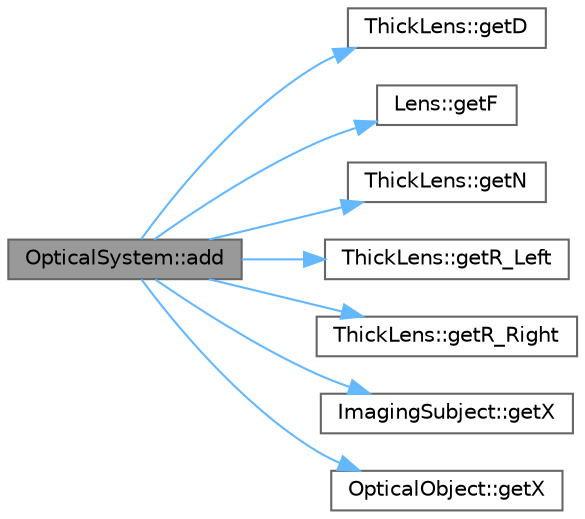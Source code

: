 digraph "OpticalSystem::add"
{
 // LATEX_PDF_SIZE
  bgcolor="transparent";
  edge [fontname=Helvetica,fontsize=10,labelfontname=Helvetica,labelfontsize=10];
  node [fontname=Helvetica,fontsize=10,shape=box,height=0.2,width=0.4];
  rankdir="LR";
  Node1 [id="Node000001",label="OpticalSystem::add",height=0.2,width=0.4,color="gray40", fillcolor="grey60", style="filled", fontcolor="black",tooltip=" "];
  Node1 -> Node2 [id="edge1_Node000001_Node000002",color="steelblue1",style="solid",tooltip=" "];
  Node2 [id="Node000002",label="ThickLens::getD",height=0.2,width=0.4,color="grey40", fillcolor="white", style="filled",URL="$classThickLens.html#abb55b079aff86835b9b9c3cea7664cd7",tooltip="Gets the thickness of the lens."];
  Node1 -> Node3 [id="edge2_Node000001_Node000003",color="steelblue1",style="solid",tooltip=" "];
  Node3 [id="Node000003",label="Lens::getF",height=0.2,width=0.4,color="grey40", fillcolor="white", style="filled",URL="$classLens.html#af3493e8cb2a4eb017b3bdfde9152b5ab",tooltip=" "];
  Node1 -> Node4 [id="edge3_Node000001_Node000004",color="steelblue1",style="solid",tooltip=" "];
  Node4 [id="Node000004",label="ThickLens::getN",height=0.2,width=0.4,color="grey40", fillcolor="white", style="filled",URL="$classThickLens.html#abcfe5c76d34e74a92181a9b88df6ee76",tooltip="Gets the refractive index of the lens."];
  Node1 -> Node5 [id="edge4_Node000001_Node000005",color="steelblue1",style="solid",tooltip=" "];
  Node5 [id="Node000005",label="ThickLens::getR_Left",height=0.2,width=0.4,color="grey40", fillcolor="white", style="filled",URL="$classThickLens.html#aacabdd54ef1dea0171e798de88ab911f",tooltip="Gets the left radius of curvature."];
  Node1 -> Node6 [id="edge5_Node000001_Node000006",color="steelblue1",style="solid",tooltip=" "];
  Node6 [id="Node000006",label="ThickLens::getR_Right",height=0.2,width=0.4,color="grey40", fillcolor="white", style="filled",URL="$classThickLens.html#a9d718342fa5d0f0a66ebb3c59e5691d3",tooltip="Gets the right radius of curvature."];
  Node1 -> Node7 [id="edge6_Node000001_Node000007",color="steelblue1",style="solid",tooltip=" "];
  Node7 [id="Node000007",label="ImagingSubject::getX",height=0.2,width=0.4,color="grey40", fillcolor="white", style="filled",URL="$classImagingSubject.html#a6c8e7f51ee35d067883389e9197af1c3",tooltip=" "];
  Node1 -> Node8 [id="edge7_Node000001_Node000008",color="steelblue1",style="solid",tooltip=" "];
  Node8 [id="Node000008",label="OpticalObject::getX",height=0.2,width=0.4,color="grey40", fillcolor="white", style="filled",URL="$classOpticalObject.html#a7fad6a60fa013015007c19056cfd3767",tooltip=" "];
}
